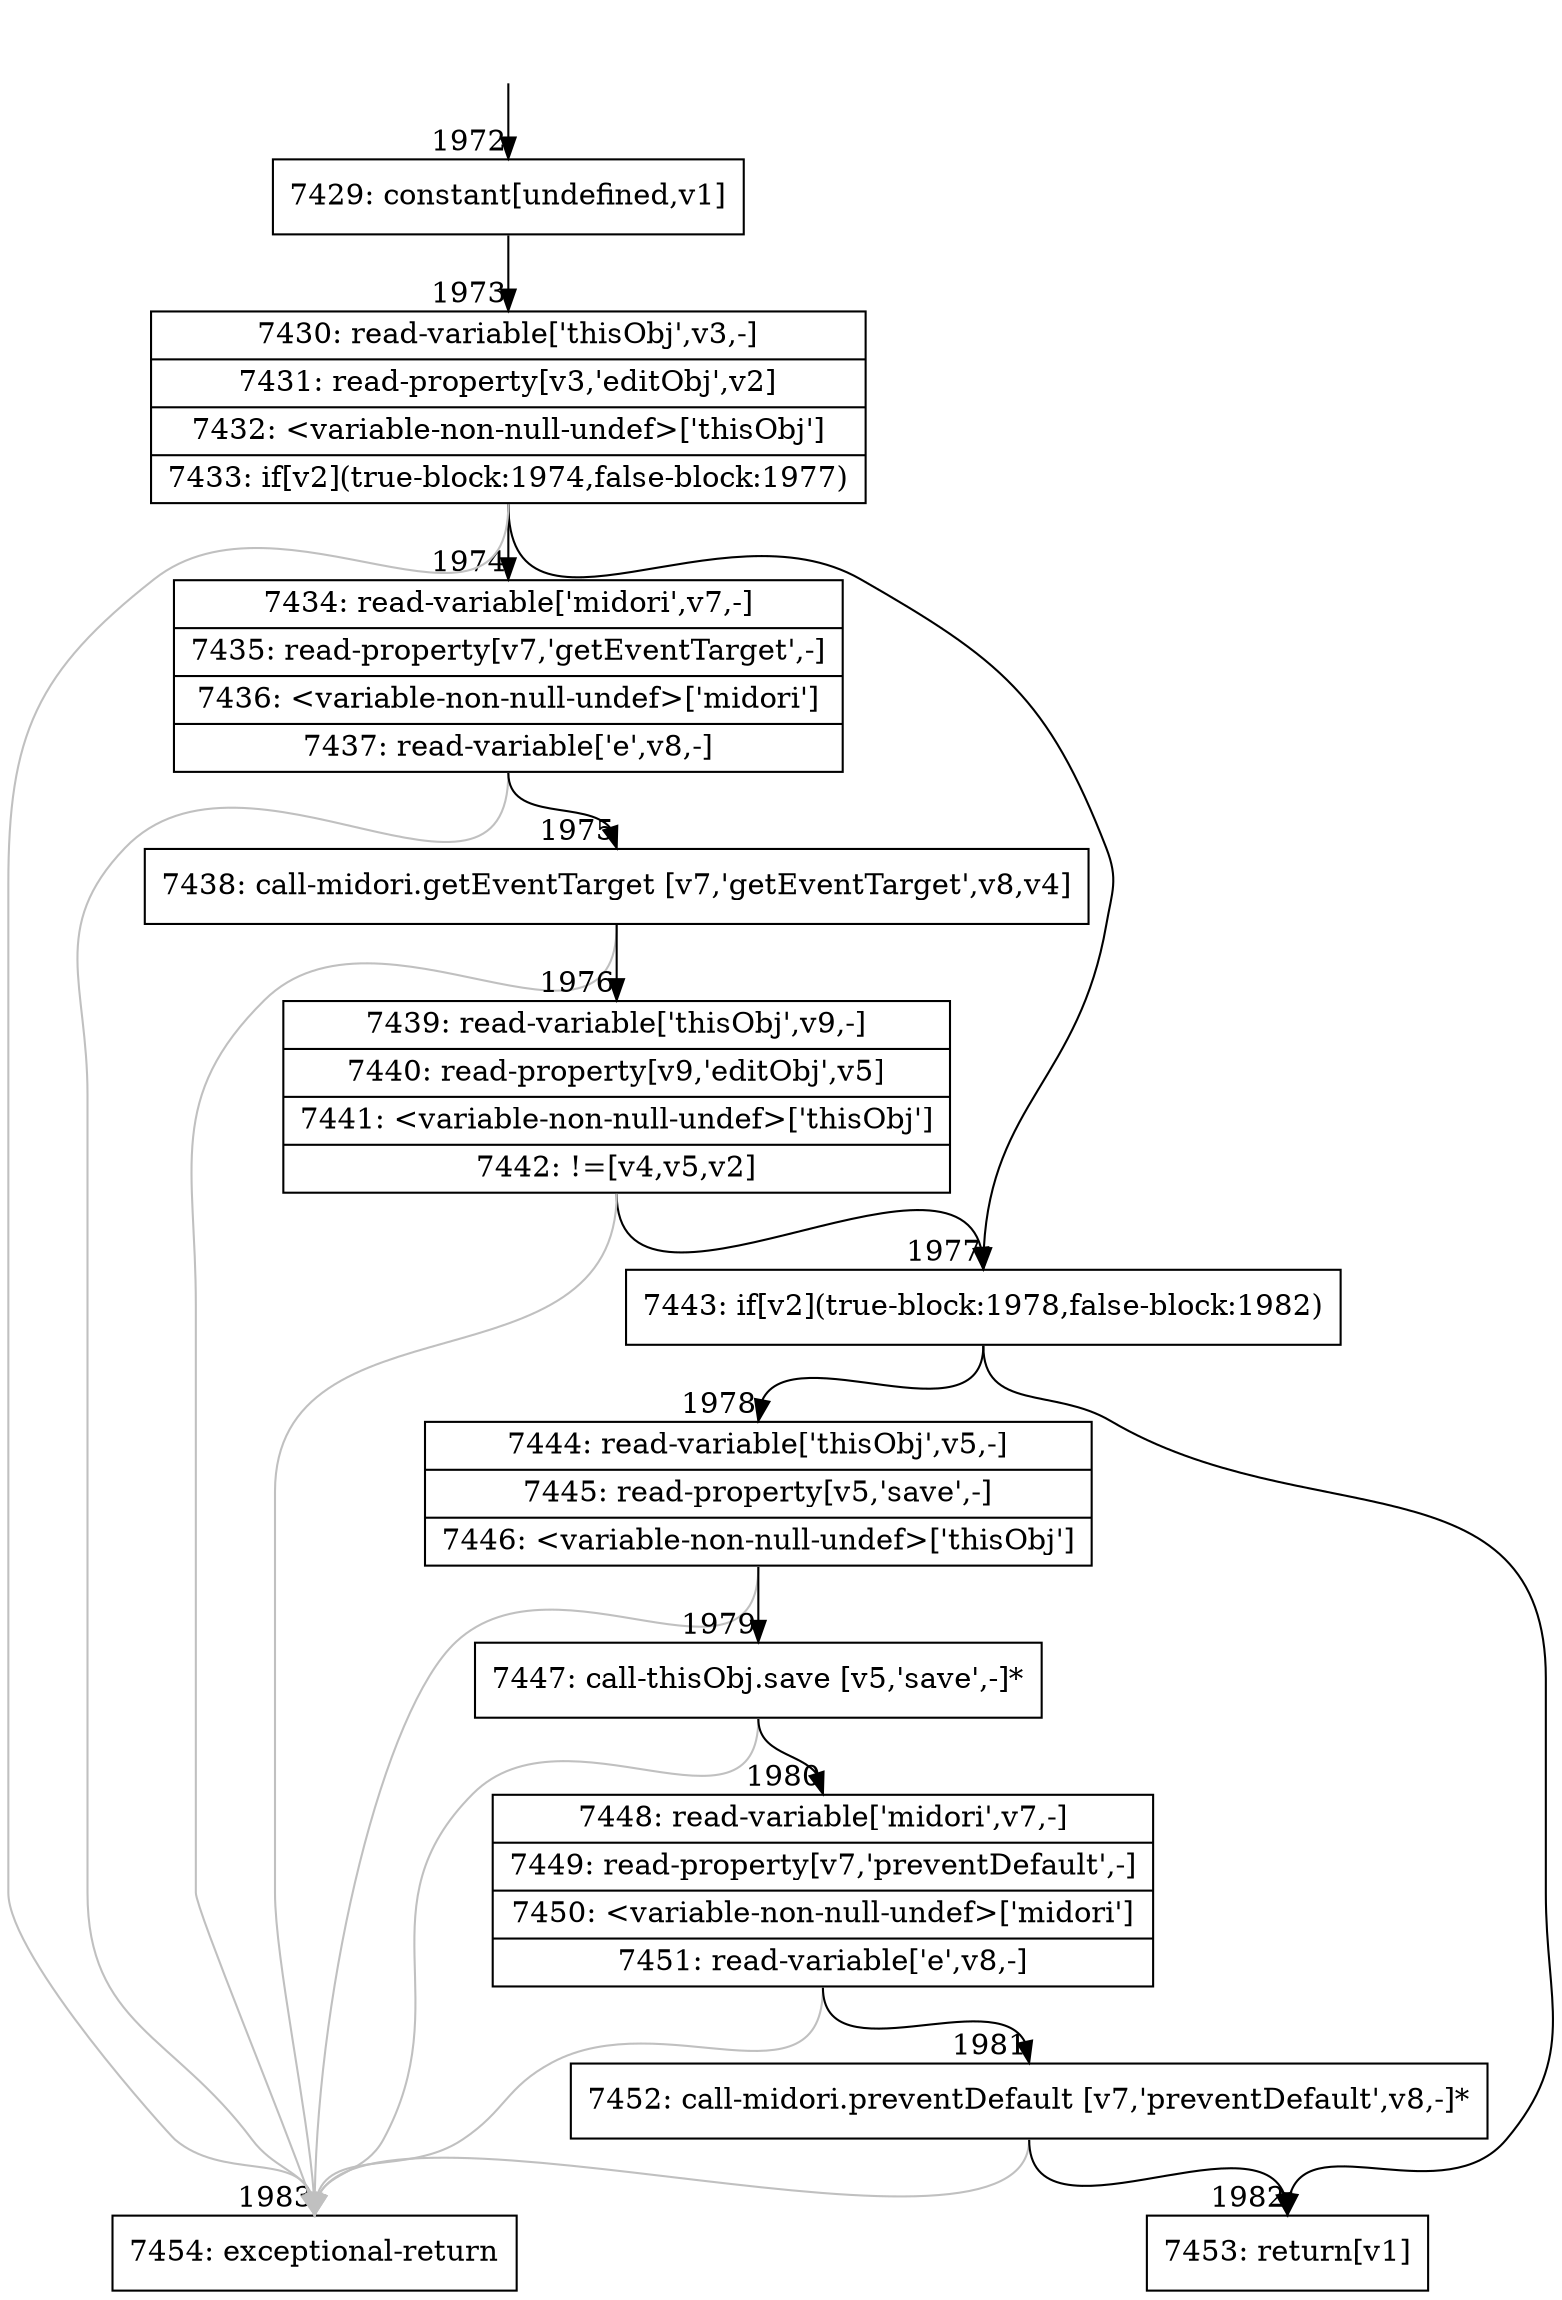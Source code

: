 digraph {
rankdir="TD"
BB_entry112[shape=none,label=""];
BB_entry112 -> BB1972 [tailport=s, headport=n, headlabel="    1972"]
BB1972 [shape=record label="{7429: constant[undefined,v1]}" ] 
BB1972 -> BB1973 [tailport=s, headport=n, headlabel="      1973"]
BB1973 [shape=record label="{7430: read-variable['thisObj',v3,-]|7431: read-property[v3,'editObj',v2]|7432: \<variable-non-null-undef\>['thisObj']|7433: if[v2](true-block:1974,false-block:1977)}" ] 
BB1973 -> BB1977 [tailport=s, headport=n, headlabel="      1977"]
BB1973 -> BB1974 [tailport=s, headport=n, headlabel="      1974"]
BB1973 -> BB1983 [tailport=s, headport=n, color=gray, headlabel="      1983"]
BB1974 [shape=record label="{7434: read-variable['midori',v7,-]|7435: read-property[v7,'getEventTarget',-]|7436: \<variable-non-null-undef\>['midori']|7437: read-variable['e',v8,-]}" ] 
BB1974 -> BB1975 [tailport=s, headport=n, headlabel="      1975"]
BB1974 -> BB1983 [tailport=s, headport=n, color=gray]
BB1975 [shape=record label="{7438: call-midori.getEventTarget [v7,'getEventTarget',v8,v4]}" ] 
BB1975 -> BB1976 [tailport=s, headport=n, headlabel="      1976"]
BB1975 -> BB1983 [tailport=s, headport=n, color=gray]
BB1976 [shape=record label="{7439: read-variable['thisObj',v9,-]|7440: read-property[v9,'editObj',v5]|7441: \<variable-non-null-undef\>['thisObj']|7442: !=[v4,v5,v2]}" ] 
BB1976 -> BB1977 [tailport=s, headport=n]
BB1976 -> BB1983 [tailport=s, headport=n, color=gray]
BB1977 [shape=record label="{7443: if[v2](true-block:1978,false-block:1982)}" ] 
BB1977 -> BB1978 [tailport=s, headport=n, headlabel="      1978"]
BB1977 -> BB1982 [tailport=s, headport=n, headlabel="      1982"]
BB1978 [shape=record label="{7444: read-variable['thisObj',v5,-]|7445: read-property[v5,'save',-]|7446: \<variable-non-null-undef\>['thisObj']}" ] 
BB1978 -> BB1979 [tailport=s, headport=n, headlabel="      1979"]
BB1978 -> BB1983 [tailport=s, headport=n, color=gray]
BB1979 [shape=record label="{7447: call-thisObj.save [v5,'save',-]*}" ] 
BB1979 -> BB1980 [tailport=s, headport=n, headlabel="      1980"]
BB1979 -> BB1983 [tailport=s, headport=n, color=gray]
BB1980 [shape=record label="{7448: read-variable['midori',v7,-]|7449: read-property[v7,'preventDefault',-]|7450: \<variable-non-null-undef\>['midori']|7451: read-variable['e',v8,-]}" ] 
BB1980 -> BB1981 [tailport=s, headport=n, headlabel="      1981"]
BB1980 -> BB1983 [tailport=s, headport=n, color=gray]
BB1981 [shape=record label="{7452: call-midori.preventDefault [v7,'preventDefault',v8,-]*}" ] 
BB1981 -> BB1982 [tailport=s, headport=n]
BB1981 -> BB1983 [tailport=s, headport=n, color=gray]
BB1982 [shape=record label="{7453: return[v1]}" ] 
BB1983 [shape=record label="{7454: exceptional-return}" ] 
//#$~ 1459
}
